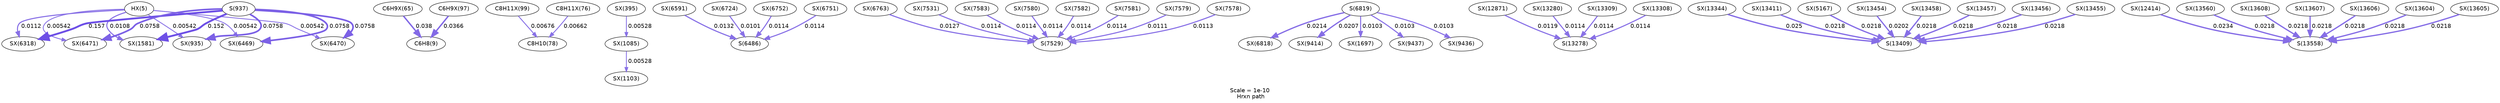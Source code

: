 digraph reaction_paths {
center=1;
s64 -> s206[fontname="Helvetica", style="setlinewidth(2.61)", arrowsize=1.3, color="0.7, 0.511, 0.9"
, label=" 0.0112"];
s64 -> s148[fontname="Helvetica", style="setlinewidth(2.58)", arrowsize=1.29, color="0.7, 0.511, 0.9"
, label=" 0.0108"];
s64 -> s129[fontname="Helvetica", style="setlinewidth(2.06)", arrowsize=1.03, color="0.7, 0.505, 0.9"
, label=" 0.00542"];
s64 -> s209[fontname="Helvetica", style="setlinewidth(2.06)", arrowsize=1.03, color="0.7, 0.505, 0.9"
, label=" 0.00542"];
s64 -> s211[fontname="Helvetica", style="setlinewidth(2.06)", arrowsize=1.03, color="0.7, 0.505, 0.9"
, label=" 0.00542"];
s64 -> s210[fontname="Helvetica", style="setlinewidth(2.06)", arrowsize=1.03, color="0.7, 0.505, 0.9"
, label=" 0.00542"];
s81 -> s9[fontname="Helvetica", style="setlinewidth(3.53)", arrowsize=1.77, color="0.7, 0.538, 0.9"
, label=" 0.038"];
s91 -> s9[fontname="Helvetica", style="setlinewidth(3.5)", arrowsize=1.75, color="0.7, 0.537, 0.9"
, label=" 0.0366"];
s92 -> s11[fontname="Helvetica", style="setlinewidth(2.23)", arrowsize=1.11, color="0.7, 0.507, 0.9"
, label=" 0.00676"];
s86 -> s11[fontname="Helvetica", style="setlinewidth(2.21)", arrowsize=1.11, color="0.7, 0.507, 0.9"
, label=" 0.00662"];
s110 -> s133[fontname="Helvetica", style="setlinewidth(2.04)", arrowsize=1.02, color="0.7, 0.505, 0.9"
, label=" 0.00528"];
s133 -> s134[fontname="Helvetica", style="setlinewidth(2.04)", arrowsize=1.02, color="0.7, 0.505, 0.9"
, label=" 0.00528"];
s26 -> s206[fontname="Helvetica", style="setlinewidth(4.6)", arrowsize=2.3, color="0.7, 0.657, 0.9"
, label=" 0.157"];
s26 -> s148[fontname="Helvetica", style="setlinewidth(4.58)", arrowsize=2.29, color="0.7, 0.652, 0.9"
, label=" 0.152"];
s26 -> s129[fontname="Helvetica", style="setlinewidth(4.05)", arrowsize=2.03, color="0.7, 0.576, 0.9"
, label=" 0.0758"];
s26 -> s209[fontname="Helvetica", style="setlinewidth(4.05)", arrowsize=2.03, color="0.7, 0.576, 0.9"
, label=" 0.0758"];
s26 -> s211[fontname="Helvetica", style="setlinewidth(4.05)", arrowsize=2.03, color="0.7, 0.576, 0.9"
, label=" 0.0758"];
s26 -> s210[fontname="Helvetica", style="setlinewidth(4.05)", arrowsize=2.03, color="0.7, 0.576, 0.9"
, label=" 0.0758"];
s214 -> s45[fontname="Helvetica", style="setlinewidth(2.73)", arrowsize=1.37, color="0.7, 0.513, 0.9"
, label=" 0.0132"];
s225 -> s45[fontname="Helvetica", style="setlinewidth(2.53)", arrowsize=1.27, color="0.7, 0.51, 0.9"
, label=" 0.0101"];
s227 -> s45[fontname="Helvetica", style="setlinewidth(2.62)", arrowsize=1.31, color="0.7, 0.511, 0.9"
, label=" 0.0114"];
s226 -> s45[fontname="Helvetica", style="setlinewidth(2.62)", arrowsize=1.31, color="0.7, 0.511, 0.9"
, label=" 0.0114"];
s228 -> s51[fontname="Helvetica", style="setlinewidth(2.71)", arrowsize=1.35, color="0.7, 0.513, 0.9"
, label=" 0.0127"];
s236 -> s51[fontname="Helvetica", style="setlinewidth(2.62)", arrowsize=1.31, color="0.7, 0.511, 0.9"
, label=" 0.0114"];
s242 -> s51[fontname="Helvetica", style="setlinewidth(2.62)", arrowsize=1.31, color="0.7, 0.511, 0.9"
, label=" 0.0114"];
s239 -> s51[fontname="Helvetica", style="setlinewidth(2.62)", arrowsize=1.31, color="0.7, 0.511, 0.9"
, label=" 0.0114"];
s241 -> s51[fontname="Helvetica", style="setlinewidth(2.62)", arrowsize=1.31, color="0.7, 0.511, 0.9"
, label=" 0.0114"];
s240 -> s51[fontname="Helvetica", style="setlinewidth(2.62)", arrowsize=1.31, color="0.7, 0.511, 0.9"
, label=" 0.0114"];
s238 -> s51[fontname="Helvetica", style="setlinewidth(2.6)", arrowsize=1.3, color="0.7, 0.511, 0.9"
, label=" 0.0111"];
s237 -> s51[fontname="Helvetica", style="setlinewidth(2.62)", arrowsize=1.31, color="0.7, 0.511, 0.9"
, label=" 0.0113"];
s50 -> s234[fontname="Helvetica", style="setlinewidth(3.1)", arrowsize=1.55, color="0.7, 0.521, 0.9"
, label=" 0.0214"];
s50 -> s250[fontname="Helvetica", style="setlinewidth(3.07)", arrowsize=1.54, color="0.7, 0.521, 0.9"
, label=" 0.0207"];
s50 -> s150[fontname="Helvetica", style="setlinewidth(2.55)", arrowsize=1.27, color="0.7, 0.51, 0.9"
, label=" 0.0103"];
s50 -> s252[fontname="Helvetica", style="setlinewidth(2.55)", arrowsize=1.27, color="0.7, 0.51, 0.9"
, label=" 0.0103"];
s50 -> s251[fontname="Helvetica", style="setlinewidth(2.55)", arrowsize=1.27, color="0.7, 0.51, 0.9"
, label=" 0.0103"];
s267 -> s59[fontname="Helvetica", style="setlinewidth(2.65)", arrowsize=1.33, color="0.7, 0.512, 0.9"
, label=" 0.0119"];
s270 -> s59[fontname="Helvetica", style="setlinewidth(2.62)", arrowsize=1.31, color="0.7, 0.511, 0.9"
, label=" 0.0114"];
s272 -> s59[fontname="Helvetica", style="setlinewidth(2.62)", arrowsize=1.31, color="0.7, 0.511, 0.9"
, label=" 0.0114"];
s271 -> s59[fontname="Helvetica", style="setlinewidth(2.62)", arrowsize=1.31, color="0.7, 0.511, 0.9"
, label=" 0.0114"];
s274 -> s61[fontname="Helvetica", style="setlinewidth(3.22)", arrowsize=1.61, color="0.7, 0.525, 0.9"
, label=" 0.025"];
s275 -> s61[fontname="Helvetica", style="setlinewidth(3.11)", arrowsize=1.56, color="0.7, 0.522, 0.9"
, label=" 0.0218"];
s198 -> s61[fontname="Helvetica", style="setlinewidth(3.11)", arrowsize=1.56, color="0.7, 0.522, 0.9"
, label=" 0.0218"];
s276 -> s61[fontname="Helvetica", style="setlinewidth(3.05)", arrowsize=1.53, color="0.7, 0.52, 0.9"
, label=" 0.0202"];
s280 -> s61[fontname="Helvetica", style="setlinewidth(3.11)", arrowsize=1.56, color="0.7, 0.522, 0.9"
, label=" 0.0218"];
s279 -> s61[fontname="Helvetica", style="setlinewidth(3.11)", arrowsize=1.56, color="0.7, 0.522, 0.9"
, label=" 0.0218"];
s278 -> s61[fontname="Helvetica", style="setlinewidth(3.11)", arrowsize=1.56, color="0.7, 0.522, 0.9"
, label=" 0.0218"];
s277 -> s61[fontname="Helvetica", style="setlinewidth(3.11)", arrowsize=1.56, color="0.7, 0.522, 0.9"
, label=" 0.0218"];
s264 -> s62[fontname="Helvetica", style="setlinewidth(3.17)", arrowsize=1.58, color="0.7, 0.523, 0.9"
, label=" 0.0234"];
s284 -> s62[fontname="Helvetica", style="setlinewidth(3.11)", arrowsize=1.56, color="0.7, 0.522, 0.9"
, label=" 0.0218"];
s289 -> s62[fontname="Helvetica", style="setlinewidth(3.11)", arrowsize=1.56, color="0.7, 0.522, 0.9"
, label=" 0.0218"];
s288 -> s62[fontname="Helvetica", style="setlinewidth(3.11)", arrowsize=1.56, color="0.7, 0.522, 0.9"
, label=" 0.0218"];
s287 -> s62[fontname="Helvetica", style="setlinewidth(3.11)", arrowsize=1.56, color="0.7, 0.522, 0.9"
, label=" 0.0218"];
s285 -> s62[fontname="Helvetica", style="setlinewidth(3.11)", arrowsize=1.56, color="0.7, 0.522, 0.9"
, label=" 0.0218"];
s286 -> s62[fontname="Helvetica", style="setlinewidth(3.11)", arrowsize=1.56, color="0.7, 0.522, 0.9"
, label=" 0.0218"];
s9 [ fontname="Helvetica", label="C6H8(9)"];
s11 [ fontname="Helvetica", label="C8H10(78)"];
s26 [ fontname="Helvetica", label="S(937)"];
s45 [ fontname="Helvetica", label="S(6486)"];
s50 [ fontname="Helvetica", label="S(6819)"];
s51 [ fontname="Helvetica", label="S(7529)"];
s59 [ fontname="Helvetica", label="S(13278)"];
s61 [ fontname="Helvetica", label="S(13409)"];
s62 [ fontname="Helvetica", label="S(13558)"];
s64 [ fontname="Helvetica", label="HX(5)"];
s81 [ fontname="Helvetica", label="C6H9X(65)"];
s86 [ fontname="Helvetica", label="C8H11X(76)"];
s91 [ fontname="Helvetica", label="C6H9X(97)"];
s92 [ fontname="Helvetica", label="C8H11X(99)"];
s110 [ fontname="Helvetica", label="SX(395)"];
s129 [ fontname="Helvetica", label="SX(935)"];
s133 [ fontname="Helvetica", label="SX(1085)"];
s134 [ fontname="Helvetica", label="SX(1103)"];
s148 [ fontname="Helvetica", label="SX(1581)"];
s150 [ fontname="Helvetica", label="SX(1697)"];
s198 [ fontname="Helvetica", label="SX(5167)"];
s206 [ fontname="Helvetica", label="SX(6318)"];
s209 [ fontname="Helvetica", label="SX(6469)"];
s210 [ fontname="Helvetica", label="SX(6470)"];
s211 [ fontname="Helvetica", label="SX(6471)"];
s214 [ fontname="Helvetica", label="SX(6591)"];
s225 [ fontname="Helvetica", label="SX(6724)"];
s226 [ fontname="Helvetica", label="SX(6751)"];
s227 [ fontname="Helvetica", label="SX(6752)"];
s228 [ fontname="Helvetica", label="SX(6763)"];
s234 [ fontname="Helvetica", label="SX(6818)"];
s236 [ fontname="Helvetica", label="SX(7531)"];
s237 [ fontname="Helvetica", label="SX(7578)"];
s238 [ fontname="Helvetica", label="SX(7579)"];
s239 [ fontname="Helvetica", label="SX(7580)"];
s240 [ fontname="Helvetica", label="SX(7581)"];
s241 [ fontname="Helvetica", label="SX(7582)"];
s242 [ fontname="Helvetica", label="SX(7583)"];
s250 [ fontname="Helvetica", label="SX(9414)"];
s251 [ fontname="Helvetica", label="SX(9436)"];
s252 [ fontname="Helvetica", label="SX(9437)"];
s264 [ fontname="Helvetica", label="SX(12414)"];
s267 [ fontname="Helvetica", label="SX(12871)"];
s270 [ fontname="Helvetica", label="SX(13280)"];
s271 [ fontname="Helvetica", label="SX(13308)"];
s272 [ fontname="Helvetica", label="SX(13309)"];
s274 [ fontname="Helvetica", label="SX(13344)"];
s275 [ fontname="Helvetica", label="SX(13411)"];
s276 [ fontname="Helvetica", label="SX(13454)"];
s277 [ fontname="Helvetica", label="SX(13455)"];
s278 [ fontname="Helvetica", label="SX(13456)"];
s279 [ fontname="Helvetica", label="SX(13457)"];
s280 [ fontname="Helvetica", label="SX(13458)"];
s284 [ fontname="Helvetica", label="SX(13560)"];
s285 [ fontname="Helvetica", label="SX(13604)"];
s286 [ fontname="Helvetica", label="SX(13605)"];
s287 [ fontname="Helvetica", label="SX(13606)"];
s288 [ fontname="Helvetica", label="SX(13607)"];
s289 [ fontname="Helvetica", label="SX(13608)"];
 label = "Scale = 1e-10\l Hrxn path";
 fontname = "Helvetica";
}
